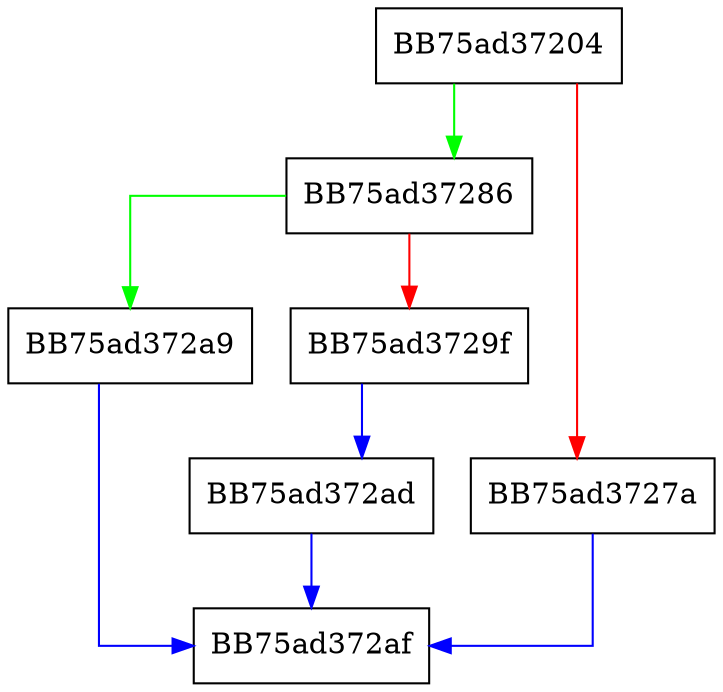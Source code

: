 digraph DumpCreateThreadEv {
  node [shape="box"];
  graph [splines=ortho];
  BB75ad37204 -> BB75ad37286 [color="green"];
  BB75ad37204 -> BB75ad3727a [color="red"];
  BB75ad3727a -> BB75ad372af [color="blue"];
  BB75ad37286 -> BB75ad372a9 [color="green"];
  BB75ad37286 -> BB75ad3729f [color="red"];
  BB75ad3729f -> BB75ad372ad [color="blue"];
  BB75ad372a9 -> BB75ad372af [color="blue"];
  BB75ad372ad -> BB75ad372af [color="blue"];
}